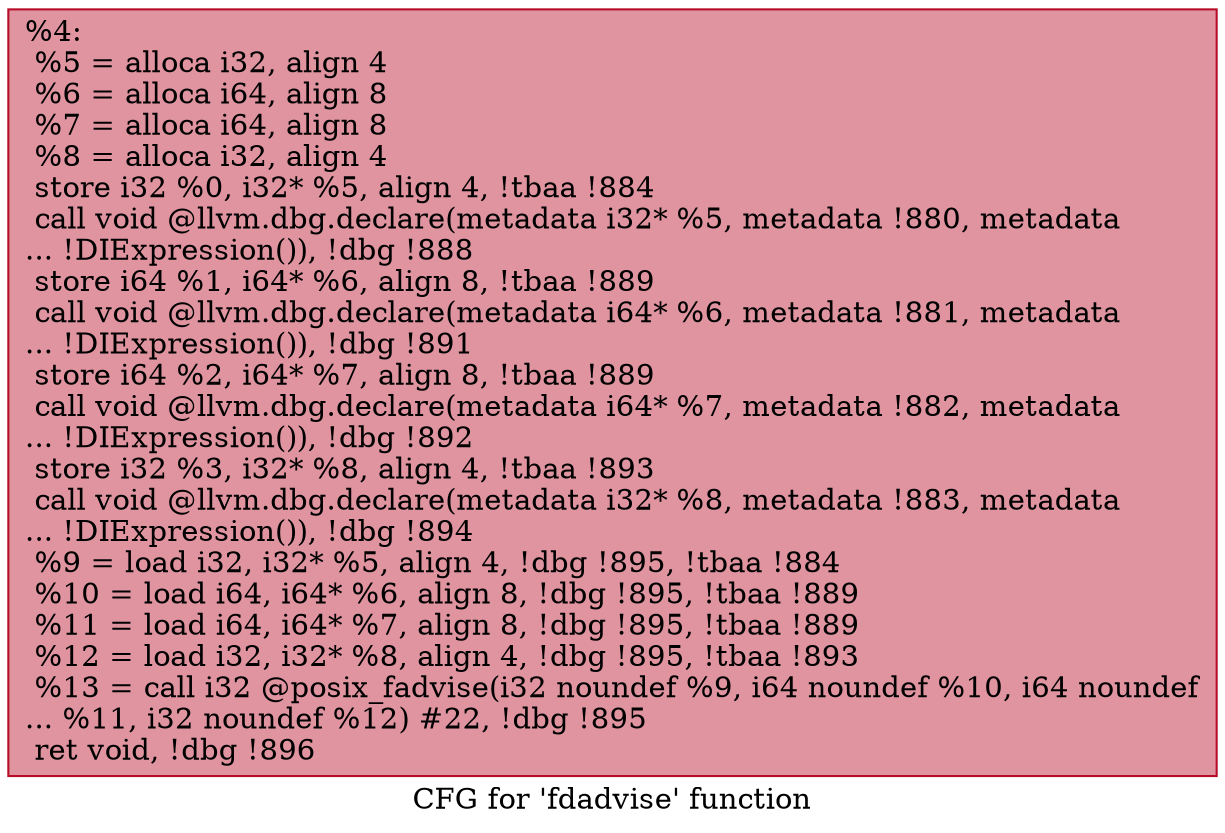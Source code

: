 digraph "CFG for 'fdadvise' function" {
	label="CFG for 'fdadvise' function";

	Node0x13c3150 [shape=record,color="#b70d28ff", style=filled, fillcolor="#b70d2870",label="{%4:\l  %5 = alloca i32, align 4\l  %6 = alloca i64, align 8\l  %7 = alloca i64, align 8\l  %8 = alloca i32, align 4\l  store i32 %0, i32* %5, align 4, !tbaa !884\l  call void @llvm.dbg.declare(metadata i32* %5, metadata !880, metadata\l... !DIExpression()), !dbg !888\l  store i64 %1, i64* %6, align 8, !tbaa !889\l  call void @llvm.dbg.declare(metadata i64* %6, metadata !881, metadata\l... !DIExpression()), !dbg !891\l  store i64 %2, i64* %7, align 8, !tbaa !889\l  call void @llvm.dbg.declare(metadata i64* %7, metadata !882, metadata\l... !DIExpression()), !dbg !892\l  store i32 %3, i32* %8, align 4, !tbaa !893\l  call void @llvm.dbg.declare(metadata i32* %8, metadata !883, metadata\l... !DIExpression()), !dbg !894\l  %9 = load i32, i32* %5, align 4, !dbg !895, !tbaa !884\l  %10 = load i64, i64* %6, align 8, !dbg !895, !tbaa !889\l  %11 = load i64, i64* %7, align 8, !dbg !895, !tbaa !889\l  %12 = load i32, i32* %8, align 4, !dbg !895, !tbaa !893\l  %13 = call i32 @posix_fadvise(i32 noundef %9, i64 noundef %10, i64 noundef\l... %11, i32 noundef %12) #22, !dbg !895\l  ret void, !dbg !896\l}"];
}
